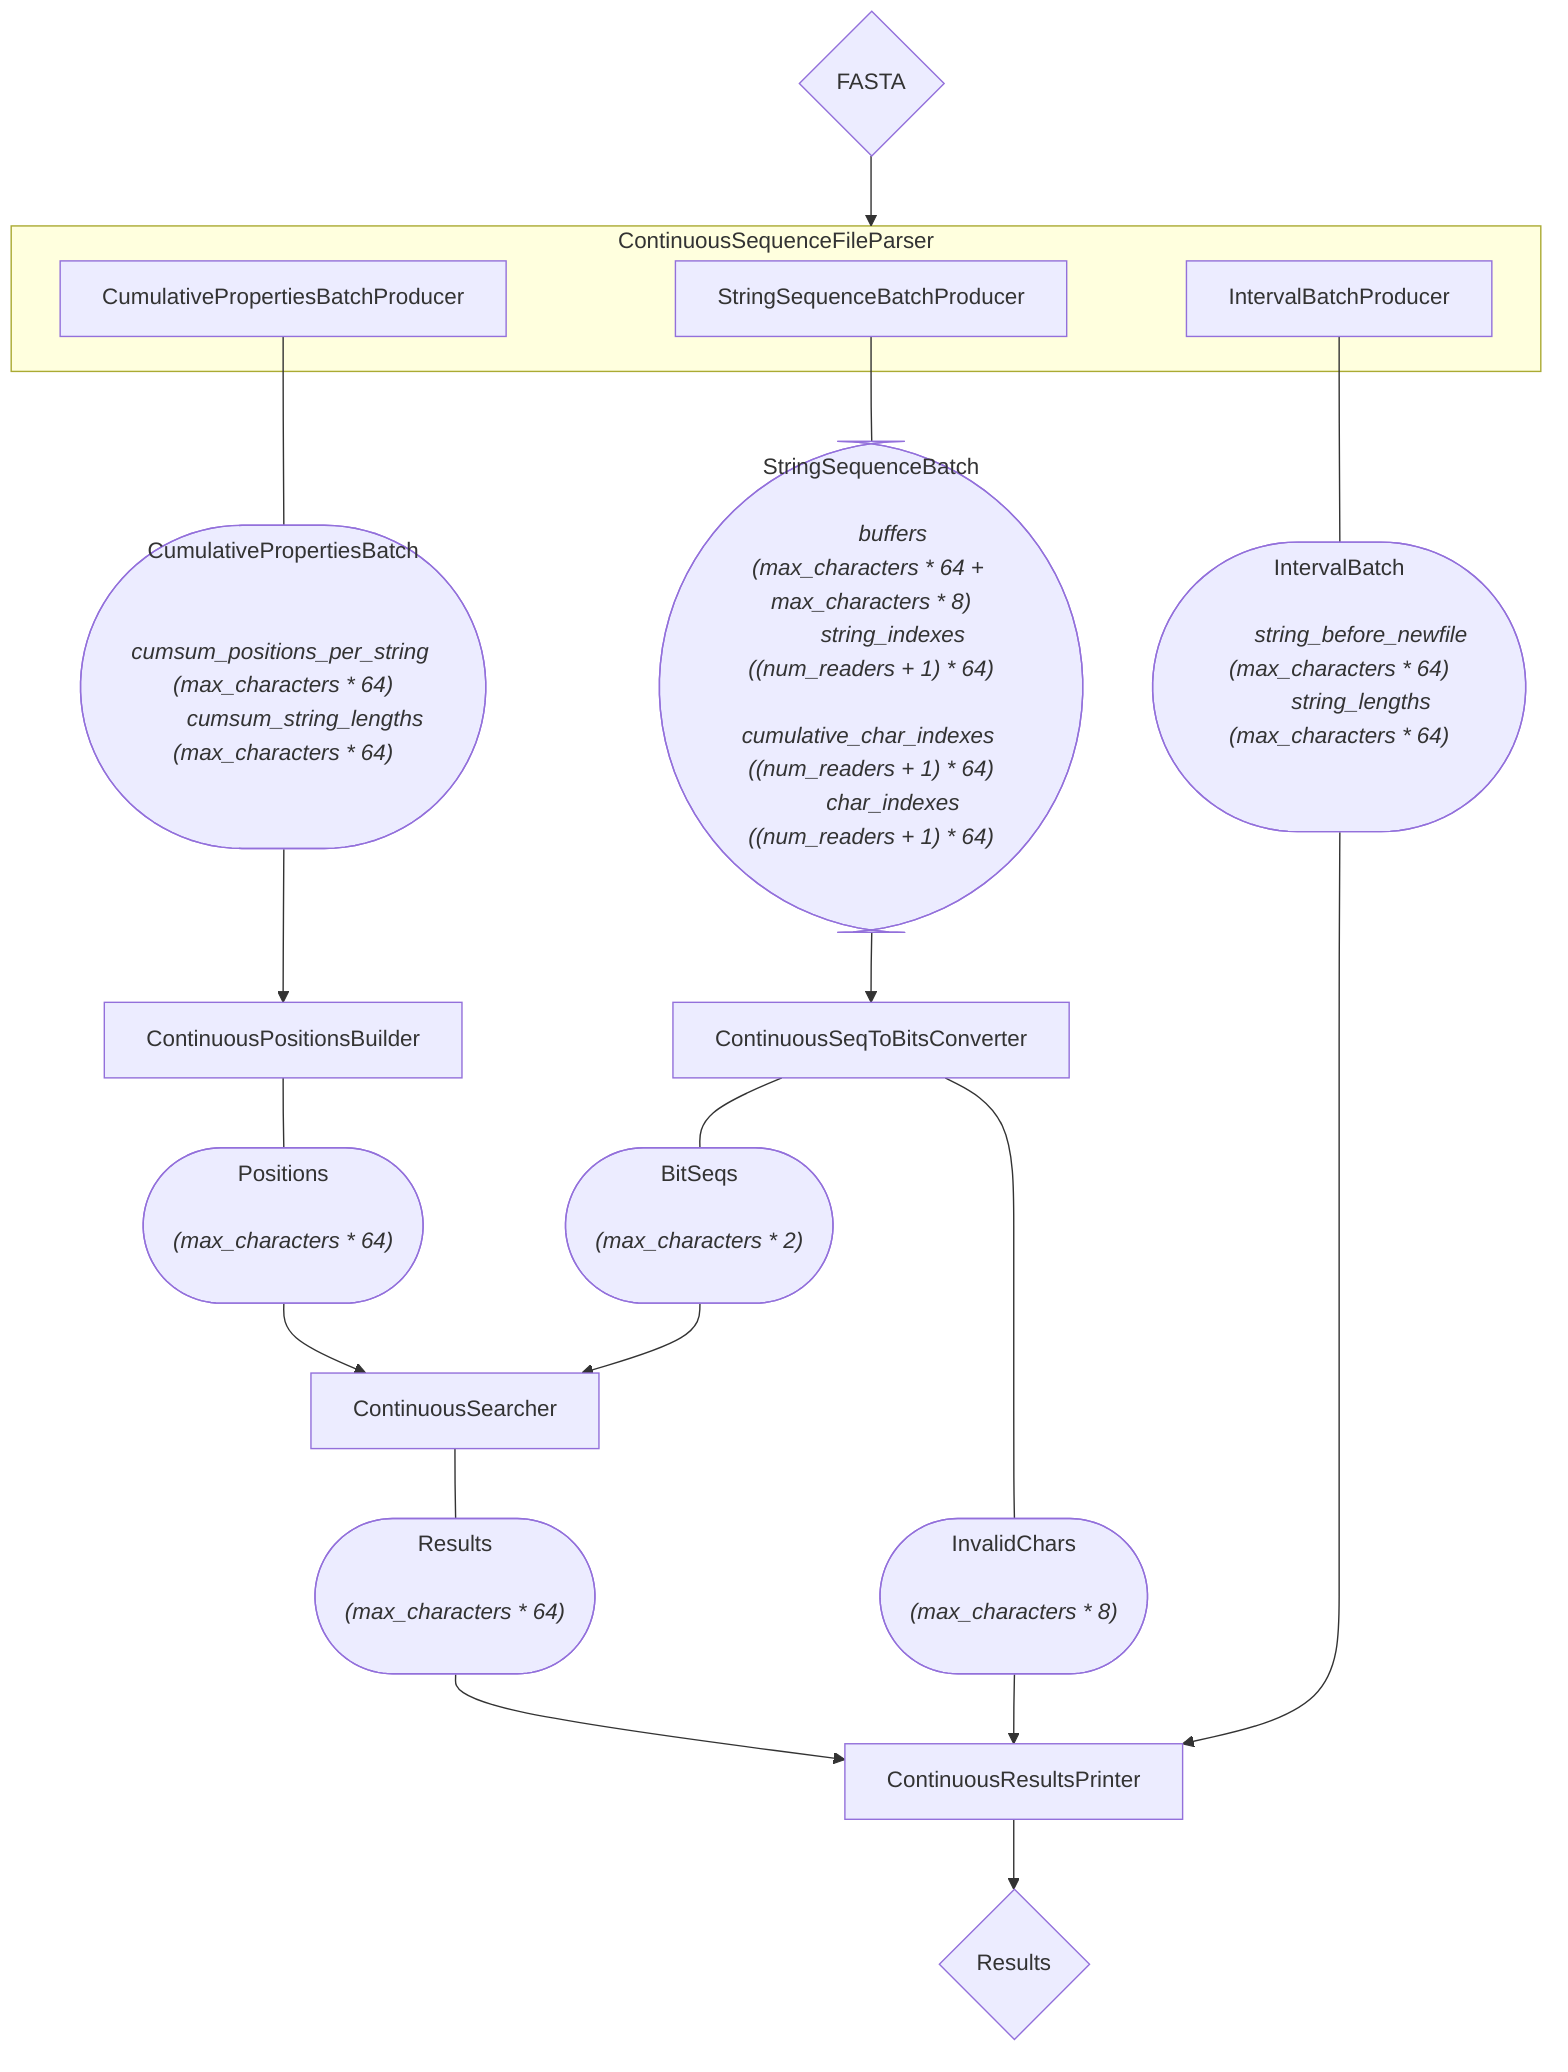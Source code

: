 flowchart TD
    StringSequenceBatch(["
        StringSequenceBatch
        <i>
        buffers (max_characters * 64 + max_characters * 8)
        string_indexes ((num_readers + 1) * 64)
        cumulative_char_indexes ((num_readers + 1) * 64)
        char_indexes ((num_readers + 1) * 64)

        </i>
    "])
    CumulativePropertiesBatch(["
        CumulativePropertiesBatch
        <i>
        cumsum_positions_per_string (max_characters * 64)
        cumsum_string_lengths (max_characters * 64)

        </i>
    "])
    IntervalBatch(["
        IntervalBatch
        <i>
        string_before_newfile (max_characters * 64)
        string_lengths (max_characters * 64)

        </i>
    "])
    Positions(["
        Positions
        <i>
        (max_characters * 64)

        </i>
    "])
    BitSeqs(["
        BitSeqs
        <i>
        (max_characters * 2)

        </i>
    "])
    Results(["
        Results
        <i>
        (max_characters * 64)

        </i>
    "])
    InvalidChars(["
        InvalidChars
        <i>
        (max_characters * 8)

        </i>
    "])

    FASTA{FASTA}-->ContinuousSequenceFileParser
    subgraph ContinuousSequenceFileParser
        StringSequenceBatchProducer
        CumulativePropertiesBatchProducer
        IntervalBatchProducer
    end
    StringSequenceBatchProducer --- StringSequenceBatch
    CumulativePropertiesBatchProducer --- CumulativePropertiesBatch
    IntervalBatchProducer --- IntervalBatch
    ContinuousPositionsBuilder --- Positions
    ContinuousSeqToBitsConverter --- BitSeqs
    ContinuousSeqToBitsConverter --- InvalidChars
    ContinuousSearcher --- Results

    StringSequenceBatch-->ContinuousSeqToBitsConverter
    CumulativePropertiesBatch-->ContinuousPositionsBuilder
    Positions --> ContinuousSearcher
    BitSeqs --> ContinuousSearcher
    Results --> ContinuousResultsPrinter
    InvalidChars --> ContinuousResultsPrinter
    IntervalBatch --> ContinuousResultsPrinter

    ContinuousResultsPrinter--> ResultFiles{Results}